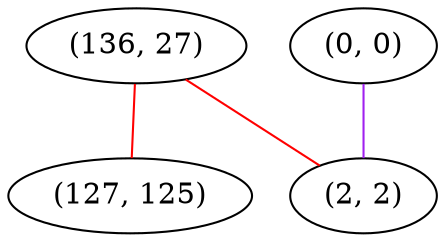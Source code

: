 graph "" {
"(136, 27)";
"(127, 125)";
"(0, 0)";
"(2, 2)";
"(136, 27)" -- "(127, 125)"  [color=red, key=0, weight=1];
"(136, 27)" -- "(2, 2)"  [color=red, key=0, weight=1];
"(0, 0)" -- "(2, 2)"  [color=purple, key=0, weight=4];
}
